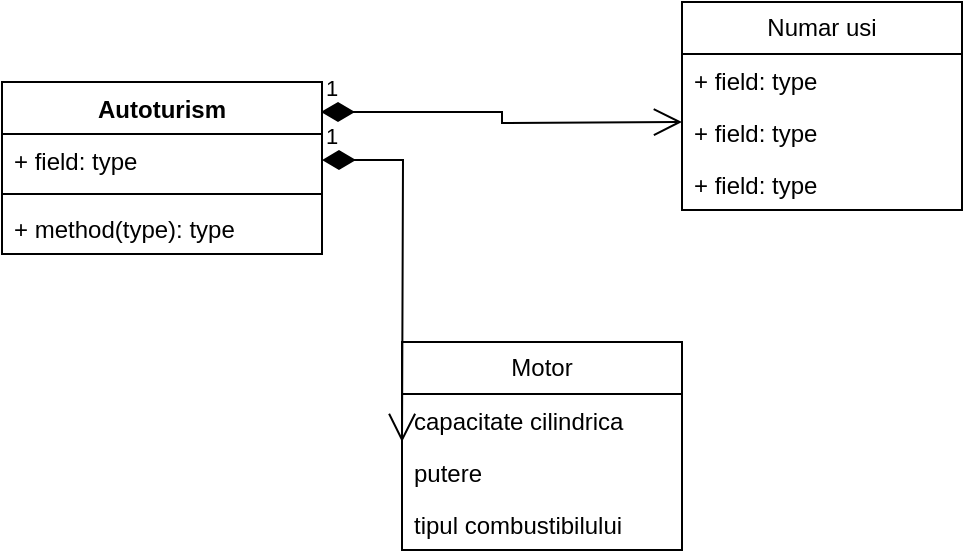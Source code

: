 <mxfile version="24.4.14" type="github">
  <diagram id="C5RBs43oDa-KdzZeNtuy" name="Page-1">
    <mxGraphModel dx="1050" dy="557" grid="1" gridSize="10" guides="1" tooltips="1" connect="1" arrows="1" fold="1" page="1" pageScale="1" pageWidth="827" pageHeight="1169" math="0" shadow="0">
      <root>
        <mxCell id="WIyWlLk6GJQsqaUBKTNV-0" />
        <mxCell id="WIyWlLk6GJQsqaUBKTNV-1" parent="WIyWlLk6GJQsqaUBKTNV-0" />
        <mxCell id="whKFFqoCw7NV5tmfP4rB-3" value="Autoturism" style="swimlane;fontStyle=1;align=center;verticalAlign=top;childLayout=stackLayout;horizontal=1;startSize=26;horizontalStack=0;resizeParent=1;resizeParentMax=0;resizeLast=0;collapsible=1;marginBottom=0;whiteSpace=wrap;html=1;" vertex="1" parent="WIyWlLk6GJQsqaUBKTNV-1">
          <mxGeometry x="140" y="110" width="160" height="86" as="geometry" />
        </mxCell>
        <mxCell id="whKFFqoCw7NV5tmfP4rB-4" value="+ field: type" style="text;strokeColor=none;fillColor=none;align=left;verticalAlign=top;spacingLeft=4;spacingRight=4;overflow=hidden;rotatable=0;points=[[0,0.5],[1,0.5]];portConstraint=eastwest;whiteSpace=wrap;html=1;" vertex="1" parent="whKFFqoCw7NV5tmfP4rB-3">
          <mxGeometry y="26" width="160" height="26" as="geometry" />
        </mxCell>
        <mxCell id="whKFFqoCw7NV5tmfP4rB-5" value="" style="line;strokeWidth=1;fillColor=none;align=left;verticalAlign=middle;spacingTop=-1;spacingLeft=3;spacingRight=3;rotatable=0;labelPosition=right;points=[];portConstraint=eastwest;strokeColor=inherit;" vertex="1" parent="whKFFqoCw7NV5tmfP4rB-3">
          <mxGeometry y="52" width="160" height="8" as="geometry" />
        </mxCell>
        <mxCell id="whKFFqoCw7NV5tmfP4rB-6" value="+ method(type): type" style="text;strokeColor=none;fillColor=none;align=left;verticalAlign=top;spacingLeft=4;spacingRight=4;overflow=hidden;rotatable=0;points=[[0,0.5],[1,0.5]];portConstraint=eastwest;whiteSpace=wrap;html=1;" vertex="1" parent="whKFFqoCw7NV5tmfP4rB-3">
          <mxGeometry y="60" width="160" height="26" as="geometry" />
        </mxCell>
        <mxCell id="whKFFqoCw7NV5tmfP4rB-7" value="Motor" style="swimlane;fontStyle=0;childLayout=stackLayout;horizontal=1;startSize=26;fillColor=none;horizontalStack=0;resizeParent=1;resizeParentMax=0;resizeLast=0;collapsible=1;marginBottom=0;whiteSpace=wrap;html=1;" vertex="1" parent="WIyWlLk6GJQsqaUBKTNV-1">
          <mxGeometry x="340" y="240" width="140" height="104" as="geometry" />
        </mxCell>
        <mxCell id="whKFFqoCw7NV5tmfP4rB-8" value="capacitate cilindrica" style="text;strokeColor=none;fillColor=none;align=left;verticalAlign=top;spacingLeft=4;spacingRight=4;overflow=hidden;rotatable=0;points=[[0,0.5],[1,0.5]];portConstraint=eastwest;whiteSpace=wrap;html=1;" vertex="1" parent="whKFFqoCw7NV5tmfP4rB-7">
          <mxGeometry y="26" width="140" height="26" as="geometry" />
        </mxCell>
        <mxCell id="whKFFqoCw7NV5tmfP4rB-9" value="putere&lt;span style=&quot;white-space: pre;&quot;&gt;&#x9;&lt;/span&gt;&lt;span style=&quot;white-space: pre;&quot;&gt;&#x9;&lt;/span&gt;" style="text;strokeColor=none;fillColor=none;align=left;verticalAlign=top;spacingLeft=4;spacingRight=4;overflow=hidden;rotatable=0;points=[[0,0.5],[1,0.5]];portConstraint=eastwest;whiteSpace=wrap;html=1;" vertex="1" parent="whKFFqoCw7NV5tmfP4rB-7">
          <mxGeometry y="52" width="140" height="26" as="geometry" />
        </mxCell>
        <mxCell id="whKFFqoCw7NV5tmfP4rB-10" value="tipul combustibilului" style="text;strokeColor=none;fillColor=none;align=left;verticalAlign=top;spacingLeft=4;spacingRight=4;overflow=hidden;rotatable=0;points=[[0,0.5],[1,0.5]];portConstraint=eastwest;whiteSpace=wrap;html=1;" vertex="1" parent="whKFFqoCw7NV5tmfP4rB-7">
          <mxGeometry y="78" width="140" height="26" as="geometry" />
        </mxCell>
        <mxCell id="whKFFqoCw7NV5tmfP4rB-11" value="Numar usi" style="swimlane;fontStyle=0;childLayout=stackLayout;horizontal=1;startSize=26;fillColor=none;horizontalStack=0;resizeParent=1;resizeParentMax=0;resizeLast=0;collapsible=1;marginBottom=0;whiteSpace=wrap;html=1;" vertex="1" parent="WIyWlLk6GJQsqaUBKTNV-1">
          <mxGeometry x="480" y="70" width="140" height="104" as="geometry" />
        </mxCell>
        <mxCell id="whKFFqoCw7NV5tmfP4rB-12" value="+ field: type" style="text;strokeColor=none;fillColor=none;align=left;verticalAlign=top;spacingLeft=4;spacingRight=4;overflow=hidden;rotatable=0;points=[[0,0.5],[1,0.5]];portConstraint=eastwest;whiteSpace=wrap;html=1;" vertex="1" parent="whKFFqoCw7NV5tmfP4rB-11">
          <mxGeometry y="26" width="140" height="26" as="geometry" />
        </mxCell>
        <mxCell id="whKFFqoCw7NV5tmfP4rB-13" value="+ field: type" style="text;strokeColor=none;fillColor=none;align=left;verticalAlign=top;spacingLeft=4;spacingRight=4;overflow=hidden;rotatable=0;points=[[0,0.5],[1,0.5]];portConstraint=eastwest;whiteSpace=wrap;html=1;" vertex="1" parent="whKFFqoCw7NV5tmfP4rB-11">
          <mxGeometry y="52" width="140" height="26" as="geometry" />
        </mxCell>
        <mxCell id="whKFFqoCw7NV5tmfP4rB-14" value="+ field: type" style="text;strokeColor=none;fillColor=none;align=left;verticalAlign=top;spacingLeft=4;spacingRight=4;overflow=hidden;rotatable=0;points=[[0,0.5],[1,0.5]];portConstraint=eastwest;whiteSpace=wrap;html=1;" vertex="1" parent="whKFFqoCw7NV5tmfP4rB-11">
          <mxGeometry y="78" width="140" height="26" as="geometry" />
        </mxCell>
        <mxCell id="whKFFqoCw7NV5tmfP4rB-19" value="1" style="endArrow=open;html=1;endSize=12;startArrow=diamondThin;startSize=14;startFill=1;edgeStyle=orthogonalEdgeStyle;align=left;verticalAlign=bottom;rounded=0;exitX=0.997;exitY=0.174;exitDx=0;exitDy=0;exitPerimeter=0;" edge="1" parent="WIyWlLk6GJQsqaUBKTNV-1" source="whKFFqoCw7NV5tmfP4rB-3">
          <mxGeometry x="-1" y="3" relative="1" as="geometry">
            <mxPoint x="310" y="130" as="sourcePoint" />
            <mxPoint x="480" y="130" as="targetPoint" />
          </mxGeometry>
        </mxCell>
        <mxCell id="whKFFqoCw7NV5tmfP4rB-21" value="1" style="endArrow=open;html=1;endSize=12;startArrow=diamondThin;startSize=14;startFill=1;edgeStyle=orthogonalEdgeStyle;align=left;verticalAlign=bottom;rounded=0;exitX=1;exitY=0.5;exitDx=0;exitDy=0;" edge="1" parent="WIyWlLk6GJQsqaUBKTNV-1" source="whKFFqoCw7NV5tmfP4rB-4">
          <mxGeometry x="-1" y="3" relative="1" as="geometry">
            <mxPoint x="180" y="290" as="sourcePoint" />
            <mxPoint x="340" y="290" as="targetPoint" />
          </mxGeometry>
        </mxCell>
      </root>
    </mxGraphModel>
  </diagram>
</mxfile>
